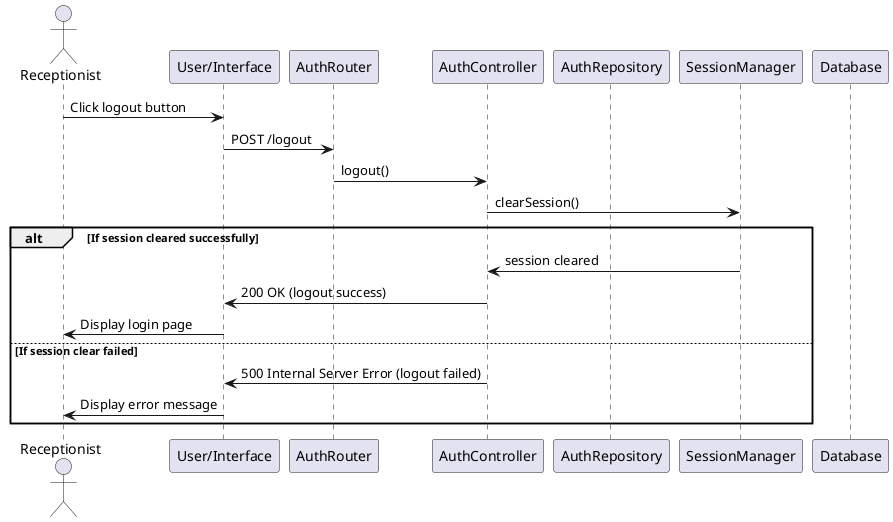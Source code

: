 @startuml
actor Receptionist
participant "User/Interface" as UI
participant "AuthRouter" as Router
participant "AuthController" as Controller
participant "AuthRepository" as Repository
participant "SessionManager" as SessionManager
participant "Database" as DB

Receptionist -> UI: Click logout button
UI -> Router: POST /logout
Router -> Controller: logout()
Controller -> SessionManager: clearSession()

alt If session cleared successfully
    SessionManager -> Controller: session cleared
    Controller -> UI: 200 OK (logout success)
    UI -> Receptionist: Display login page
else If session clear failed
    Controller -> UI: 500 Internal Server Error (logout failed)
    UI -> Receptionist: Display error message
end
@enduml
